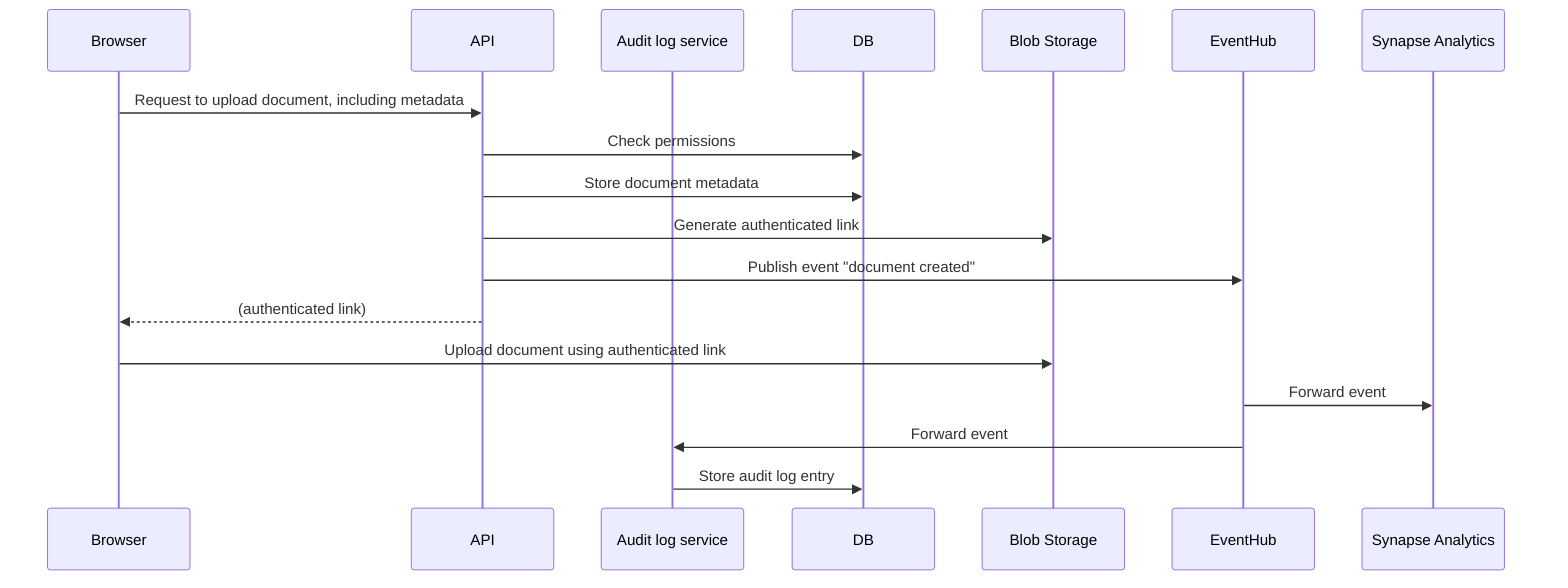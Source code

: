 sequenceDiagram
  participant Browser
  participant API
  participant Audit log service
	Browser->>API: Request to upload document, including metadata
	API->>DB: Check permissions
  API->>DB: Store document metadata
  API->>Blob Storage: Generate authenticated link
  API->>EventHub: Publish event "document created"
  API-->>Browser: (authenticated link)
  Browser->>Blob Storage: Upload document using authenticated link
  EventHub->>Synapse Analytics: Forward event
  EventHub->>Audit log service: Forward event
  Audit log service->>DB: Store audit log entry